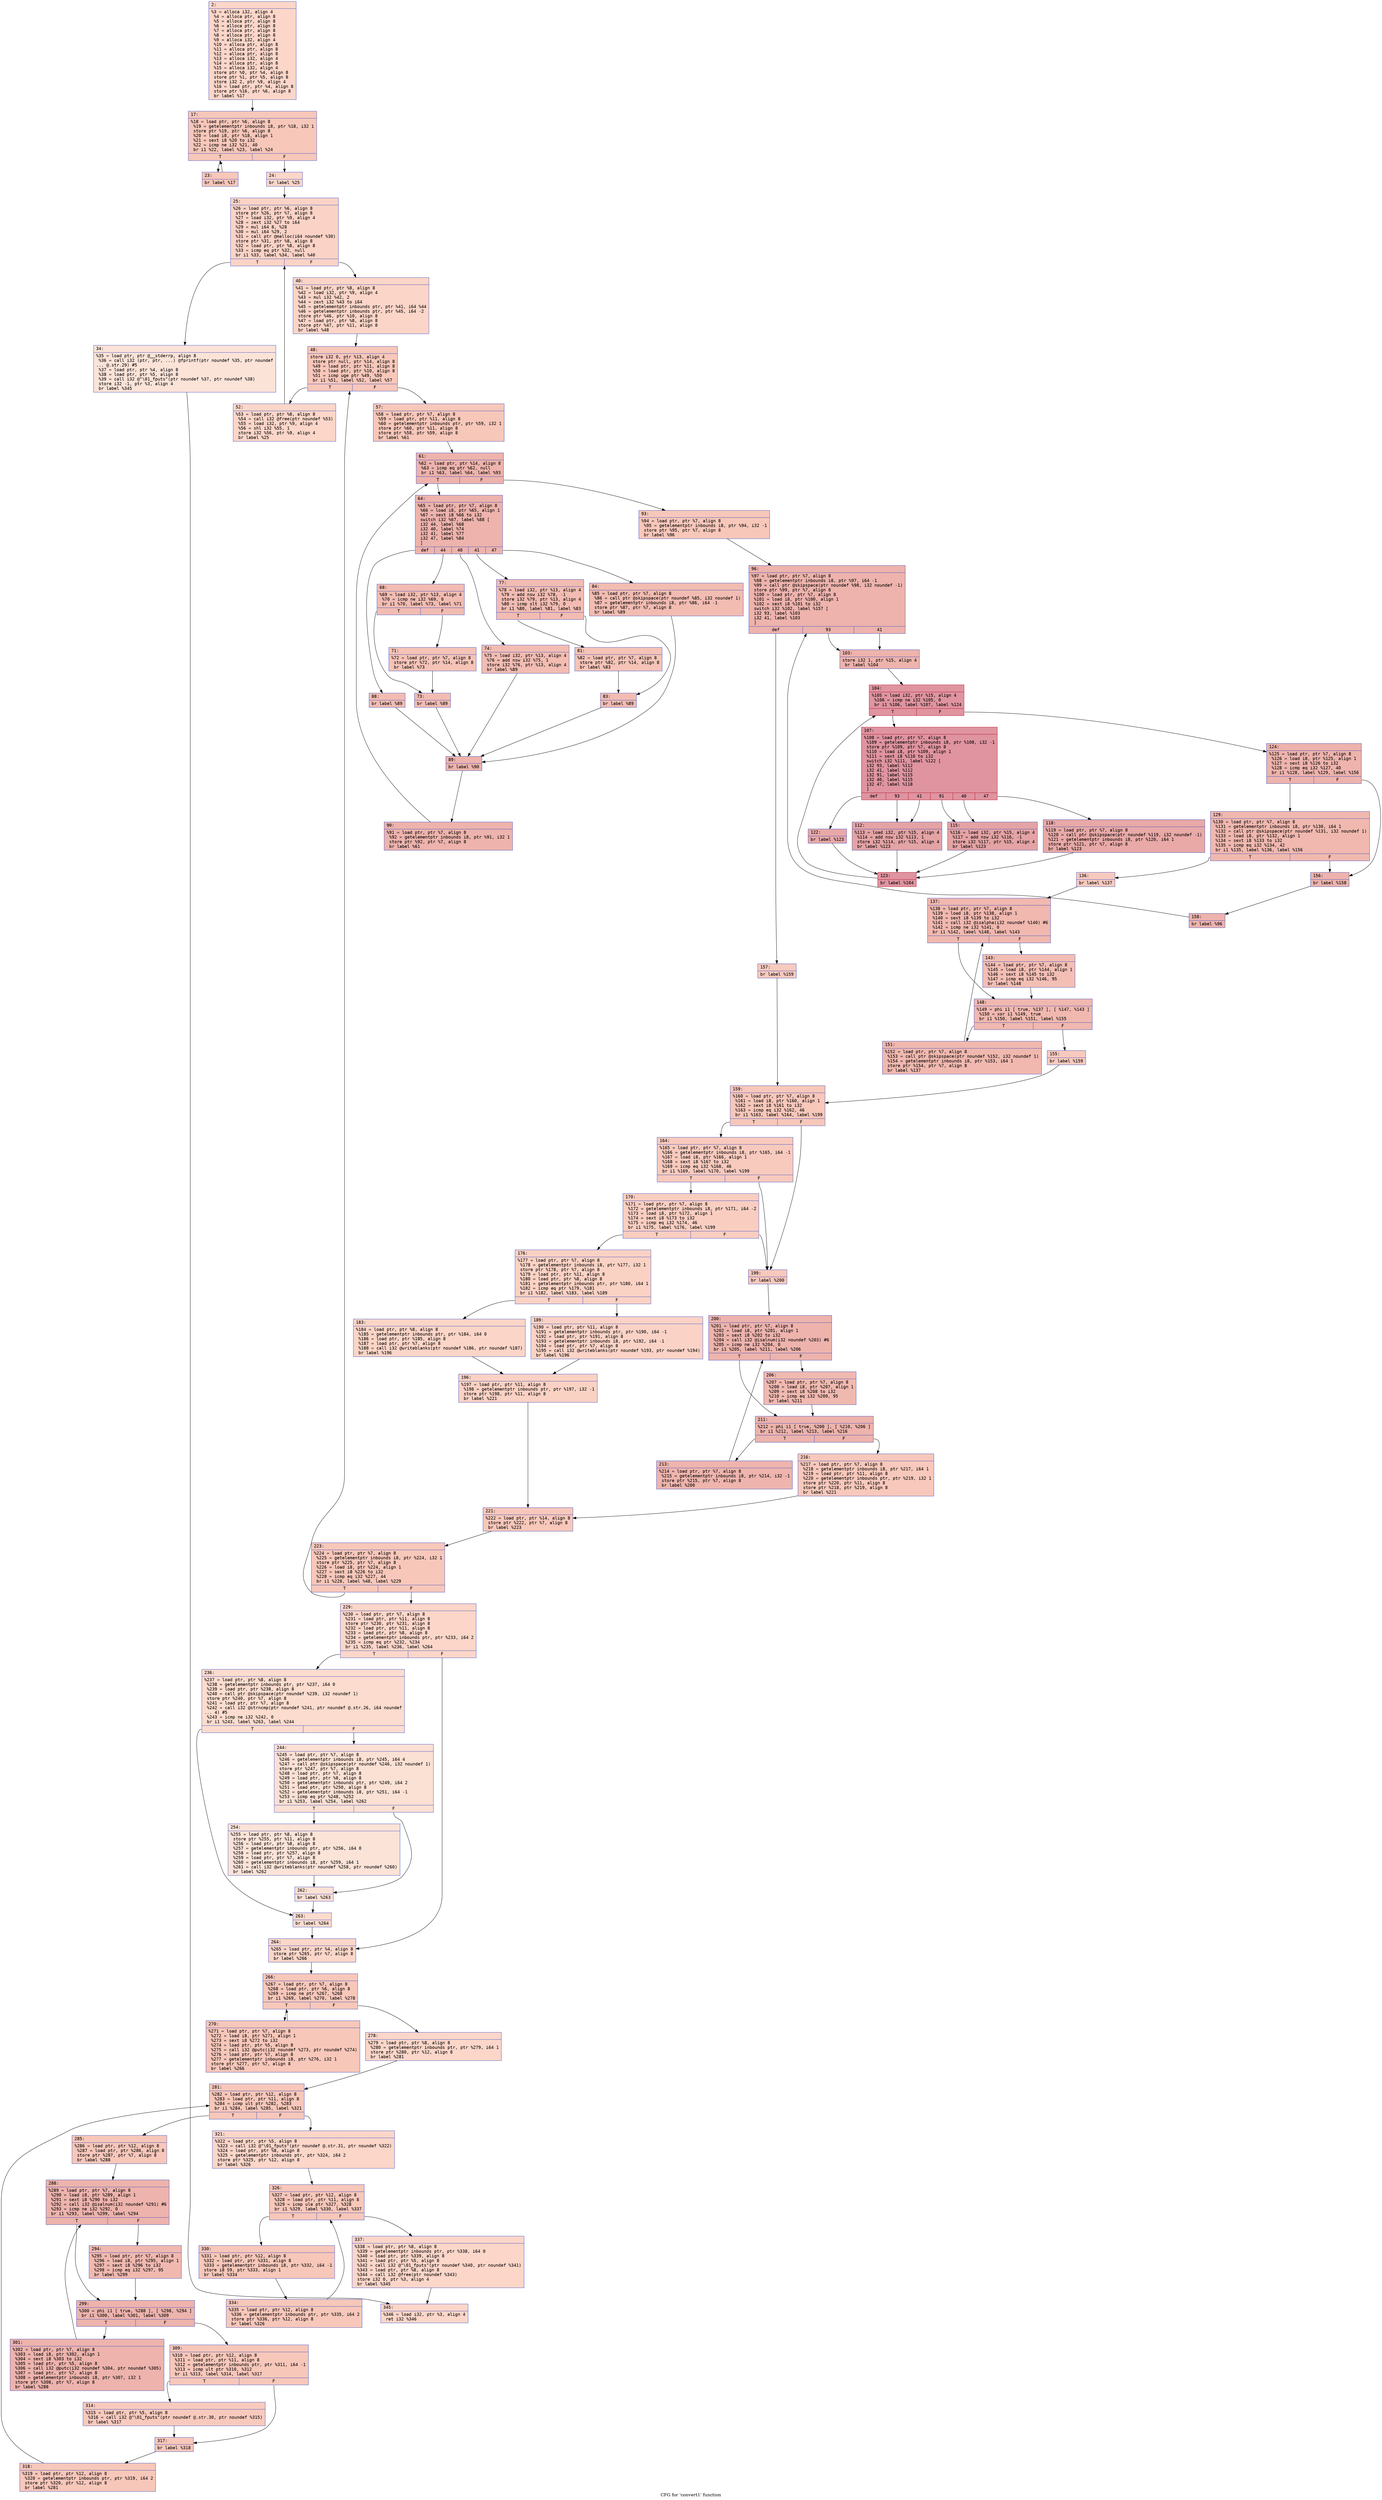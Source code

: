 digraph "CFG for 'convert1' function" {
	label="CFG for 'convert1' function";

	Node0x600000f0b700 [shape=record,color="#3d50c3ff", style=filled, fillcolor="#f6a38570" fontname="Courier",label="{2:\l|  %3 = alloca i32, align 4\l  %4 = alloca ptr, align 8\l  %5 = alloca ptr, align 8\l  %6 = alloca ptr, align 8\l  %7 = alloca ptr, align 8\l  %8 = alloca ptr, align 8\l  %9 = alloca i32, align 4\l  %10 = alloca ptr, align 8\l  %11 = alloca ptr, align 8\l  %12 = alloca ptr, align 8\l  %13 = alloca i32, align 4\l  %14 = alloca ptr, align 8\l  %15 = alloca i32, align 4\l  store ptr %0, ptr %4, align 8\l  store ptr %1, ptr %5, align 8\l  store i32 2, ptr %9, align 4\l  %16 = load ptr, ptr %4, align 8\l  store ptr %16, ptr %6, align 8\l  br label %17\l}"];
	Node0x600000f0b700 -> Node0x600000f0b750[tooltip="2 -> 17\nProbability 100.00%" ];
	Node0x600000f0b750 [shape=record,color="#3d50c3ff", style=filled, fillcolor="#ec7f6370" fontname="Courier",label="{17:\l|  %18 = load ptr, ptr %6, align 8\l  %19 = getelementptr inbounds i8, ptr %18, i32 1\l  store ptr %19, ptr %6, align 8\l  %20 = load i8, ptr %18, align 1\l  %21 = sext i8 %20 to i32\l  %22 = icmp ne i32 %21, 40\l  br i1 %22, label %23, label %24\l|{<s0>T|<s1>F}}"];
	Node0x600000f0b750:s0 -> Node0x600000f0b7a0[tooltip="17 -> 23\nProbability 96.88%" ];
	Node0x600000f0b750:s1 -> Node0x600000f0b7f0[tooltip="17 -> 24\nProbability 3.12%" ];
	Node0x600000f0b7a0 [shape=record,color="#3d50c3ff", style=filled, fillcolor="#ec7f6370" fontname="Courier",label="{23:\l|  br label %17\l}"];
	Node0x600000f0b7a0 -> Node0x600000f0b750[tooltip="23 -> 17\nProbability 100.00%" ];
	Node0x600000f0b7f0 [shape=record,color="#3d50c3ff", style=filled, fillcolor="#f6a38570" fontname="Courier",label="{24:\l|  br label %25\l}"];
	Node0x600000f0b7f0 -> Node0x600000f0b840[tooltip="24 -> 25\nProbability 100.00%" ];
	Node0x600000f0b840 [shape=record,color="#3d50c3ff", style=filled, fillcolor="#f59c7d70" fontname="Courier",label="{25:\l|  %26 = load ptr, ptr %6, align 8\l  store ptr %26, ptr %7, align 8\l  %27 = load i32, ptr %9, align 4\l  %28 = zext i32 %27 to i64\l  %29 = mul i64 8, %28\l  %30 = mul i64 %29, 2\l  %31 = call ptr @malloc(i64 noundef %30)\l  store ptr %31, ptr %8, align 8\l  %32 = load ptr, ptr %8, align 8\l  %33 = icmp eq ptr %32, null\l  br i1 %33, label %34, label %40\l|{<s0>T|<s1>F}}"];
	Node0x600000f0b840:s0 -> Node0x600000f0b890[tooltip="25 -> 34\nProbability 3.12%" ];
	Node0x600000f0b840:s1 -> Node0x600000f0b8e0[tooltip="25 -> 40\nProbability 96.88%" ];
	Node0x600000f0b890 [shape=record,color="#3d50c3ff", style=filled, fillcolor="#f6bfa670" fontname="Courier",label="{34:\l|  %35 = load ptr, ptr @__stderrp, align 8\l  %36 = call i32 (ptr, ptr, ...) @fprintf(ptr noundef %35, ptr noundef\l... @.str.29) #5\l  %37 = load ptr, ptr %4, align 8\l  %38 = load ptr, ptr %5, align 8\l  %39 = call i32 @\"\\01_fputs\"(ptr noundef %37, ptr noundef %38)\l  store i32 -1, ptr %3, align 4\l  br label %345\l}"];
	Node0x600000f0b890 -> Node0x600000f15180[tooltip="34 -> 345\nProbability 100.00%" ];
	Node0x600000f0b8e0 [shape=record,color="#3d50c3ff", style=filled, fillcolor="#f5a08170" fontname="Courier",label="{40:\l|  %41 = load ptr, ptr %8, align 8\l  %42 = load i32, ptr %9, align 4\l  %43 = mul i32 %42, 2\l  %44 = zext i32 %43 to i64\l  %45 = getelementptr inbounds ptr, ptr %41, i64 %44\l  %46 = getelementptr inbounds ptr, ptr %45, i64 -2\l  store ptr %46, ptr %10, align 8\l  %47 = load ptr, ptr %8, align 8\l  store ptr %47, ptr %11, align 8\l  br label %48\l}"];
	Node0x600000f0b8e0 -> Node0x600000f0b930[tooltip="40 -> 48\nProbability 100.00%" ];
	Node0x600000f0b930 [shape=record,color="#3d50c3ff", style=filled, fillcolor="#ec7f6370" fontname="Courier",label="{48:\l|  store i32 0, ptr %13, align 4\l  store ptr null, ptr %14, align 8\l  %49 = load ptr, ptr %11, align 8\l  %50 = load ptr, ptr %10, align 8\l  %51 = icmp uge ptr %49, %50\l  br i1 %51, label %52, label %57\l|{<s0>T|<s1>F}}"];
	Node0x600000f0b930:s0 -> Node0x600000f0b980[tooltip="48 -> 52\nProbability 3.12%" ];
	Node0x600000f0b930:s1 -> Node0x600000f0b9d0[tooltip="48 -> 57\nProbability 96.88%" ];
	Node0x600000f0b980 [shape=record,color="#3d50c3ff", style=filled, fillcolor="#f6a38570" fontname="Courier",label="{52:\l|  %53 = load ptr, ptr %8, align 8\l  %54 = call i32 @free(ptr noundef %53)\l  %55 = load i32, ptr %9, align 4\l  %56 = shl i32 %55, 1\l  store i32 %56, ptr %9, align 4\l  br label %25\l}"];
	Node0x600000f0b980 -> Node0x600000f0b840[tooltip="52 -> 25\nProbability 100.00%" ];
	Node0x600000f0b9d0 [shape=record,color="#3d50c3ff", style=filled, fillcolor="#ec7f6370" fontname="Courier",label="{57:\l|  %58 = load ptr, ptr %7, align 8\l  %59 = load ptr, ptr %11, align 8\l  %60 = getelementptr inbounds ptr, ptr %59, i32 1\l  store ptr %60, ptr %11, align 8\l  store ptr %58, ptr %59, align 8\l  br label %61\l}"];
	Node0x600000f0b9d0 -> Node0x600000f0ba20[tooltip="57 -> 61\nProbability 100.00%" ];
	Node0x600000f0ba20 [shape=record,color="#3d50c3ff", style=filled, fillcolor="#d6524470" fontname="Courier",label="{61:\l|  %62 = load ptr, ptr %14, align 8\l  %63 = icmp eq ptr %62, null\l  br i1 %63, label %64, label %93\l|{<s0>T|<s1>F}}"];
	Node0x600000f0ba20:s0 -> Node0x600000f0ba70[tooltip="61 -> 64\nProbability 96.88%" ];
	Node0x600000f0ba20:s1 -> Node0x600000f0be30[tooltip="61 -> 93\nProbability 3.12%" ];
	Node0x600000f0ba70 [shape=record,color="#3d50c3ff", style=filled, fillcolor="#d6524470" fontname="Courier",label="{64:\l|  %65 = load ptr, ptr %7, align 8\l  %66 = load i8, ptr %65, align 1\l  %67 = sext i8 %66 to i32\l  switch i32 %67, label %88 [\l    i32 44, label %68\l    i32 40, label %74\l    i32 41, label %77\l    i32 47, label %84\l  ]\l|{<s0>def|<s1>44|<s2>40|<s3>41|<s4>47}}"];
	Node0x600000f0ba70:s0 -> Node0x600000f0bd40[tooltip="64 -> 88\nProbability 20.00%" ];
	Node0x600000f0ba70:s1 -> Node0x600000f0bac0[tooltip="64 -> 68\nProbability 20.00%" ];
	Node0x600000f0ba70:s2 -> Node0x600000f0bbb0[tooltip="64 -> 74\nProbability 20.00%" ];
	Node0x600000f0ba70:s3 -> Node0x600000f0bc00[tooltip="64 -> 77\nProbability 20.00%" ];
	Node0x600000f0ba70:s4 -> Node0x600000f0bcf0[tooltip="64 -> 84\nProbability 20.00%" ];
	Node0x600000f0bac0 [shape=record,color="#3d50c3ff", style=filled, fillcolor="#e1675170" fontname="Courier",label="{68:\l|  %69 = load i32, ptr %13, align 4\l  %70 = icmp ne i32 %69, 0\l  br i1 %70, label %73, label %71\l|{<s0>T|<s1>F}}"];
	Node0x600000f0bac0:s0 -> Node0x600000f0bb60[tooltip="68 -> 73\nProbability 62.50%" ];
	Node0x600000f0bac0:s1 -> Node0x600000f0bb10[tooltip="68 -> 71\nProbability 37.50%" ];
	Node0x600000f0bb10 [shape=record,color="#3d50c3ff", style=filled, fillcolor="#e8765c70" fontname="Courier",label="{71:\l|  %72 = load ptr, ptr %7, align 8\l  store ptr %72, ptr %14, align 8\l  br label %73\l}"];
	Node0x600000f0bb10 -> Node0x600000f0bb60[tooltip="71 -> 73\nProbability 100.00%" ];
	Node0x600000f0bb60 [shape=record,color="#3d50c3ff", style=filled, fillcolor="#e1675170" fontname="Courier",label="{73:\l|  br label %89\l}"];
	Node0x600000f0bb60 -> Node0x600000f0bd90[tooltip="73 -> 89\nProbability 100.00%" ];
	Node0x600000f0bbb0 [shape=record,color="#3d50c3ff", style=filled, fillcolor="#e1675170" fontname="Courier",label="{74:\l|  %75 = load i32, ptr %13, align 4\l  %76 = add nsw i32 %75, 1\l  store i32 %76, ptr %13, align 4\l  br label %89\l}"];
	Node0x600000f0bbb0 -> Node0x600000f0bd90[tooltip="74 -> 89\nProbability 100.00%" ];
	Node0x600000f0bc00 [shape=record,color="#3d50c3ff", style=filled, fillcolor="#e1675170" fontname="Courier",label="{77:\l|  %78 = load i32, ptr %13, align 4\l  %79 = add nsw i32 %78, -1\l  store i32 %79, ptr %13, align 4\l  %80 = icmp slt i32 %79, 0\l  br i1 %80, label %81, label %83\l|{<s0>T|<s1>F}}"];
	Node0x600000f0bc00:s0 -> Node0x600000f0bc50[tooltip="77 -> 81\nProbability 37.50%" ];
	Node0x600000f0bc00:s1 -> Node0x600000f0bca0[tooltip="77 -> 83\nProbability 62.50%" ];
	Node0x600000f0bc50 [shape=record,color="#3d50c3ff", style=filled, fillcolor="#e8765c70" fontname="Courier",label="{81:\l|  %82 = load ptr, ptr %7, align 8\l  store ptr %82, ptr %14, align 8\l  br label %83\l}"];
	Node0x600000f0bc50 -> Node0x600000f0bca0[tooltip="81 -> 83\nProbability 100.00%" ];
	Node0x600000f0bca0 [shape=record,color="#3d50c3ff", style=filled, fillcolor="#e1675170" fontname="Courier",label="{83:\l|  br label %89\l}"];
	Node0x600000f0bca0 -> Node0x600000f0bd90[tooltip="83 -> 89\nProbability 100.00%" ];
	Node0x600000f0bcf0 [shape=record,color="#3d50c3ff", style=filled, fillcolor="#e1675170" fontname="Courier",label="{84:\l|  %85 = load ptr, ptr %7, align 8\l  %86 = call ptr @skipspace(ptr noundef %85, i32 noundef 1)\l  %87 = getelementptr inbounds i8, ptr %86, i64 -1\l  store ptr %87, ptr %7, align 8\l  br label %89\l}"];
	Node0x600000f0bcf0 -> Node0x600000f0bd90[tooltip="84 -> 89\nProbability 100.00%" ];
	Node0x600000f0bd40 [shape=record,color="#3d50c3ff", style=filled, fillcolor="#e1675170" fontname="Courier",label="{88:\l|  br label %89\l}"];
	Node0x600000f0bd40 -> Node0x600000f0bd90[tooltip="88 -> 89\nProbability 100.00%" ];
	Node0x600000f0bd90 [shape=record,color="#3d50c3ff", style=filled, fillcolor="#d6524470" fontname="Courier",label="{89:\l|  br label %90\l}"];
	Node0x600000f0bd90 -> Node0x600000f0bde0[tooltip="89 -> 90\nProbability 100.00%" ];
	Node0x600000f0bde0 [shape=record,color="#3d50c3ff", style=filled, fillcolor="#d6524470" fontname="Courier",label="{90:\l|  %91 = load ptr, ptr %7, align 8\l  %92 = getelementptr inbounds i8, ptr %91, i32 1\l  store ptr %92, ptr %7, align 8\l  br label %61\l}"];
	Node0x600000f0bde0 -> Node0x600000f0ba20[tooltip="90 -> 61\nProbability 100.00%" ];
	Node0x600000f0be30 [shape=record,color="#3d50c3ff", style=filled, fillcolor="#ec7f6370" fontname="Courier",label="{93:\l|  %94 = load ptr, ptr %7, align 8\l  %95 = getelementptr inbounds i8, ptr %94, i32 -1\l  store ptr %95, ptr %7, align 8\l  br label %96\l}"];
	Node0x600000f0be30 -> Node0x600000f0be80[tooltip="93 -> 96\nProbability 100.00%" ];
	Node0x600000f0be80 [shape=record,color="#3d50c3ff", style=filled, fillcolor="#d6524470" fontname="Courier",label="{96:\l|  %97 = load ptr, ptr %7, align 8\l  %98 = getelementptr inbounds i8, ptr %97, i64 -1\l  %99 = call ptr @skipspace(ptr noundef %98, i32 noundef -1)\l  store ptr %99, ptr %7, align 8\l  %100 = load ptr, ptr %7, align 8\l  %101 = load i8, ptr %100, align 1\l  %102 = sext i8 %101 to i32\l  switch i32 %102, label %157 [\l    i32 93, label %103\l    i32 41, label %103\l  ]\l|{<s0>def|<s1>93|<s2>41}}"];
	Node0x600000f0be80:s0 -> Node0x600000f14460[tooltip="96 -> 157\nProbability 1.59%" ];
	Node0x600000f0be80:s1 -> Node0x600000f0bed0[tooltip="96 -> 103\nProbability 98.41%" ];
	Node0x600000f0be80:s2 -> Node0x600000f0bed0[tooltip="96 -> 103\nProbability 98.41%" ];
	Node0x600000f0bed0 [shape=record,color="#3d50c3ff", style=filled, fillcolor="#d6524470" fontname="Courier",label="{103:\l|  store i32 1, ptr %15, align 4\l  br label %104\l}"];
	Node0x600000f0bed0 -> Node0x600000f0bf20[tooltip="103 -> 104\nProbability 100.00%" ];
	Node0x600000f0bf20 [shape=record,color="#b70d28ff", style=filled, fillcolor="#b70d2870" fontname="Courier",label="{104:\l|  %105 = load i32, ptr %15, align 4\l  %106 = icmp ne i32 %105, 0\l  br i1 %106, label %107, label %124\l|{<s0>T|<s1>F}}"];
	Node0x600000f0bf20:s0 -> Node0x600000f0bf70[tooltip="104 -> 107\nProbability 96.88%" ];
	Node0x600000f0bf20:s1 -> Node0x600000f14190[tooltip="104 -> 124\nProbability 3.12%" ];
	Node0x600000f0bf70 [shape=record,color="#b70d28ff", style=filled, fillcolor="#b70d2870" fontname="Courier",label="{107:\l|  %108 = load ptr, ptr %7, align 8\l  %109 = getelementptr inbounds i8, ptr %108, i32 -1\l  store ptr %109, ptr %7, align 8\l  %110 = load i8, ptr %109, align 1\l  %111 = sext i8 %110 to i32\l  switch i32 %111, label %122 [\l    i32 93, label %112\l    i32 41, label %112\l    i32 91, label %115\l    i32 40, label %115\l    i32 47, label %118\l  ]\l|{<s0>def|<s1>93|<s2>41|<s3>91|<s4>40|<s5>47}}"];
	Node0x600000f0bf70:s0 -> Node0x600000f140f0[tooltip="107 -> 122\nProbability 16.67%" ];
	Node0x600000f0bf70:s1 -> Node0x600000f14000[tooltip="107 -> 112\nProbability 33.33%" ];
	Node0x600000f0bf70:s2 -> Node0x600000f14000[tooltip="107 -> 112\nProbability 33.33%" ];
	Node0x600000f0bf70:s3 -> Node0x600000f14050[tooltip="107 -> 115\nProbability 33.33%" ];
	Node0x600000f0bf70:s4 -> Node0x600000f14050[tooltip="107 -> 115\nProbability 33.33%" ];
	Node0x600000f0bf70:s5 -> Node0x600000f140a0[tooltip="107 -> 118\nProbability 16.67%" ];
	Node0x600000f14000 [shape=record,color="#3d50c3ff", style=filled, fillcolor="#c32e3170" fontname="Courier",label="{112:\l|  %113 = load i32, ptr %15, align 4\l  %114 = add nsw i32 %113, 1\l  store i32 %114, ptr %15, align 4\l  br label %123\l}"];
	Node0x600000f14000 -> Node0x600000f14140[tooltip="112 -> 123\nProbability 100.00%" ];
	Node0x600000f14050 [shape=record,color="#3d50c3ff", style=filled, fillcolor="#c32e3170" fontname="Courier",label="{115:\l|  %116 = load i32, ptr %15, align 4\l  %117 = add nsw i32 %116, -1\l  store i32 %117, ptr %15, align 4\l  br label %123\l}"];
	Node0x600000f14050 -> Node0x600000f14140[tooltip="115 -> 123\nProbability 100.00%" ];
	Node0x600000f140a0 [shape=record,color="#3d50c3ff", style=filled, fillcolor="#ca3b3770" fontname="Courier",label="{118:\l|  %119 = load ptr, ptr %7, align 8\l  %120 = call ptr @skipspace(ptr noundef %119, i32 noundef -1)\l  %121 = getelementptr inbounds i8, ptr %120, i64 1\l  store ptr %121, ptr %7, align 8\l  br label %123\l}"];
	Node0x600000f140a0 -> Node0x600000f14140[tooltip="118 -> 123\nProbability 100.00%" ];
	Node0x600000f140f0 [shape=record,color="#3d50c3ff", style=filled, fillcolor="#ca3b3770" fontname="Courier",label="{122:\l|  br label %123\l}"];
	Node0x600000f140f0 -> Node0x600000f14140[tooltip="122 -> 123\nProbability 100.00%" ];
	Node0x600000f14140 [shape=record,color="#b70d28ff", style=filled, fillcolor="#b70d2870" fontname="Courier",label="{123:\l|  br label %104\l}"];
	Node0x600000f14140 -> Node0x600000f0bf20[tooltip="123 -> 104\nProbability 100.00%" ];
	Node0x600000f14190 [shape=record,color="#3d50c3ff", style=filled, fillcolor="#d6524470" fontname="Courier",label="{124:\l|  %125 = load ptr, ptr %7, align 8\l  %126 = load i8, ptr %125, align 1\l  %127 = sext i8 %126 to i32\l  %128 = icmp eq i32 %127, 40\l  br i1 %128, label %129, label %156\l|{<s0>T|<s1>F}}"];
	Node0x600000f14190:s0 -> Node0x600000f141e0[tooltip="124 -> 129\nProbability 50.00%" ];
	Node0x600000f14190:s1 -> Node0x600000f14410[tooltip="124 -> 156\nProbability 50.00%" ];
	Node0x600000f141e0 [shape=record,color="#3d50c3ff", style=filled, fillcolor="#dc5d4a70" fontname="Courier",label="{129:\l|  %130 = load ptr, ptr %7, align 8\l  %131 = getelementptr inbounds i8, ptr %130, i64 1\l  %132 = call ptr @skipspace(ptr noundef %131, i32 noundef 1)\l  %133 = load i8, ptr %132, align 1\l  %134 = sext i8 %133 to i32\l  %135 = icmp eq i32 %134, 42\l  br i1 %135, label %136, label %156\l|{<s0>T|<s1>F}}"];
	Node0x600000f141e0:s0 -> Node0x600000f14230[tooltip="129 -> 136\nProbability 3.12%" ];
	Node0x600000f141e0:s1 -> Node0x600000f14410[tooltip="129 -> 156\nProbability 96.88%" ];
	Node0x600000f14230 [shape=record,color="#3d50c3ff", style=filled, fillcolor="#ef886b70" fontname="Courier",label="{136:\l|  br label %137\l}"];
	Node0x600000f14230 -> Node0x600000f14280[tooltip="136 -> 137\nProbability 100.00%" ];
	Node0x600000f14280 [shape=record,color="#3d50c3ff", style=filled, fillcolor="#dc5d4a70" fontname="Courier",label="{137:\l|  %138 = load ptr, ptr %7, align 8\l  %139 = load i8, ptr %138, align 1\l  %140 = sext i8 %139 to i32\l  %141 = call i32 @isalpha(i32 noundef %140) #6\l  %142 = icmp ne i32 %141, 0\l  br i1 %142, label %148, label %143\l|{<s0>T|<s1>F}}"];
	Node0x600000f14280:s0 -> Node0x600000f14320[tooltip="137 -> 148\nProbability 62.50%" ];
	Node0x600000f14280:s1 -> Node0x600000f142d0[tooltip="137 -> 143\nProbability 37.50%" ];
	Node0x600000f142d0 [shape=record,color="#3d50c3ff", style=filled, fillcolor="#e36c5570" fontname="Courier",label="{143:\l|  %144 = load ptr, ptr %7, align 8\l  %145 = load i8, ptr %144, align 1\l  %146 = sext i8 %145 to i32\l  %147 = icmp eq i32 %146, 95\l  br label %148\l}"];
	Node0x600000f142d0 -> Node0x600000f14320[tooltip="143 -> 148\nProbability 100.00%" ];
	Node0x600000f14320 [shape=record,color="#3d50c3ff", style=filled, fillcolor="#dc5d4a70" fontname="Courier",label="{148:\l|  %149 = phi i1 [ true, %137 ], [ %147, %143 ]\l  %150 = xor i1 %149, true\l  br i1 %150, label %151, label %155\l|{<s0>T|<s1>F}}"];
	Node0x600000f14320:s0 -> Node0x600000f14370[tooltip="148 -> 151\nProbability 96.88%" ];
	Node0x600000f14320:s1 -> Node0x600000f143c0[tooltip="148 -> 155\nProbability 3.12%" ];
	Node0x600000f14370 [shape=record,color="#3d50c3ff", style=filled, fillcolor="#dc5d4a70" fontname="Courier",label="{151:\l|  %152 = load ptr, ptr %7, align 8\l  %153 = call ptr @skipspace(ptr noundef %152, i32 noundef 1)\l  %154 = getelementptr inbounds i8, ptr %153, i64 1\l  store ptr %154, ptr %7, align 8\l  br label %137\l}"];
	Node0x600000f14370 -> Node0x600000f14280[tooltip="151 -> 137\nProbability 100.00%" ];
	Node0x600000f143c0 [shape=record,color="#3d50c3ff", style=filled, fillcolor="#ef886b70" fontname="Courier",label="{155:\l|  br label %159\l}"];
	Node0x600000f143c0 -> Node0x600000f14500[tooltip="155 -> 159\nProbability 100.00%" ];
	Node0x600000f14410 [shape=record,color="#3d50c3ff", style=filled, fillcolor="#d6524470" fontname="Courier",label="{156:\l|  br label %158\l}"];
	Node0x600000f14410 -> Node0x600000f144b0[tooltip="156 -> 158\nProbability 100.00%" ];
	Node0x600000f14460 [shape=record,color="#3d50c3ff", style=filled, fillcolor="#ef886b70" fontname="Courier",label="{157:\l|  br label %159\l}"];
	Node0x600000f14460 -> Node0x600000f14500[tooltip="157 -> 159\nProbability 100.00%" ];
	Node0x600000f144b0 [shape=record,color="#3d50c3ff", style=filled, fillcolor="#d6524470" fontname="Courier",label="{158:\l|  br label %96\l}"];
	Node0x600000f144b0 -> Node0x600000f0be80[tooltip="158 -> 96\nProbability 100.00%" ];
	Node0x600000f14500 [shape=record,color="#3d50c3ff", style=filled, fillcolor="#ec7f6370" fontname="Courier",label="{159:\l|  %160 = load ptr, ptr %7, align 8\l  %161 = load i8, ptr %160, align 1\l  %162 = sext i8 %161 to i32\l  %163 = icmp eq i32 %162, 46\l  br i1 %163, label %164, label %199\l|{<s0>T|<s1>F}}"];
	Node0x600000f14500:s0 -> Node0x600000f14550[tooltip="159 -> 164\nProbability 50.00%" ];
	Node0x600000f14500:s1 -> Node0x600000f14730[tooltip="159 -> 199\nProbability 50.00%" ];
	Node0x600000f14550 [shape=record,color="#3d50c3ff", style=filled, fillcolor="#ef886b70" fontname="Courier",label="{164:\l|  %165 = load ptr, ptr %7, align 8\l  %166 = getelementptr inbounds i8, ptr %165, i64 -1\l  %167 = load i8, ptr %166, align 1\l  %168 = sext i8 %167 to i32\l  %169 = icmp eq i32 %168, 46\l  br i1 %169, label %170, label %199\l|{<s0>T|<s1>F}}"];
	Node0x600000f14550:s0 -> Node0x600000f145a0[tooltip="164 -> 170\nProbability 50.00%" ];
	Node0x600000f14550:s1 -> Node0x600000f14730[tooltip="164 -> 199\nProbability 50.00%" ];
	Node0x600000f145a0 [shape=record,color="#3d50c3ff", style=filled, fillcolor="#f2907270" fontname="Courier",label="{170:\l|  %171 = load ptr, ptr %7, align 8\l  %172 = getelementptr inbounds i8, ptr %171, i64 -2\l  %173 = load i8, ptr %172, align 1\l  %174 = sext i8 %173 to i32\l  %175 = icmp eq i32 %174, 46\l  br i1 %175, label %176, label %199\l|{<s0>T|<s1>F}}"];
	Node0x600000f145a0:s0 -> Node0x600000f145f0[tooltip="170 -> 176\nProbability 50.00%" ];
	Node0x600000f145a0:s1 -> Node0x600000f14730[tooltip="170 -> 199\nProbability 50.00%" ];
	Node0x600000f145f0 [shape=record,color="#3d50c3ff", style=filled, fillcolor="#f4987a70" fontname="Courier",label="{176:\l|  %177 = load ptr, ptr %7, align 8\l  %178 = getelementptr inbounds i8, ptr %177, i32 1\l  store ptr %178, ptr %7, align 8\l  %179 = load ptr, ptr %11, align 8\l  %180 = load ptr, ptr %8, align 8\l  %181 = getelementptr inbounds ptr, ptr %180, i64 1\l  %182 = icmp eq ptr %179, %181\l  br i1 %182, label %183, label %189\l|{<s0>T|<s1>F}}"];
	Node0x600000f145f0:s0 -> Node0x600000f14640[tooltip="176 -> 183\nProbability 37.50%" ];
	Node0x600000f145f0:s1 -> Node0x600000f14690[tooltip="176 -> 189\nProbability 62.50%" ];
	Node0x600000f14640 [shape=record,color="#3d50c3ff", style=filled, fillcolor="#f5a08170" fontname="Courier",label="{183:\l|  %184 = load ptr, ptr %8, align 8\l  %185 = getelementptr inbounds ptr, ptr %184, i64 0\l  %186 = load ptr, ptr %185, align 8\l  %187 = load ptr, ptr %7, align 8\l  %188 = call i32 @writeblanks(ptr noundef %186, ptr noundef %187)\l  br label %196\l}"];
	Node0x600000f14640 -> Node0x600000f146e0[tooltip="183 -> 196\nProbability 100.00%" ];
	Node0x600000f14690 [shape=record,color="#3d50c3ff", style=filled, fillcolor="#f59c7d70" fontname="Courier",label="{189:\l|  %190 = load ptr, ptr %11, align 8\l  %191 = getelementptr inbounds ptr, ptr %190, i64 -1\l  %192 = load ptr, ptr %191, align 8\l  %193 = getelementptr inbounds i8, ptr %192, i64 -1\l  %194 = load ptr, ptr %7, align 8\l  %195 = call i32 @writeblanks(ptr noundef %193, ptr noundef %194)\l  br label %196\l}"];
	Node0x600000f14690 -> Node0x600000f146e0[tooltip="189 -> 196\nProbability 100.00%" ];
	Node0x600000f146e0 [shape=record,color="#3d50c3ff", style=filled, fillcolor="#f4987a70" fontname="Courier",label="{196:\l|  %197 = load ptr, ptr %11, align 8\l  %198 = getelementptr inbounds ptr, ptr %197, i32 -1\l  store ptr %198, ptr %11, align 8\l  br label %221\l}"];
	Node0x600000f146e0 -> Node0x600000f14910[tooltip="196 -> 221\nProbability 100.00%" ];
	Node0x600000f14730 [shape=record,color="#3d50c3ff", style=filled, fillcolor="#ed836670" fontname="Courier",label="{199:\l|  br label %200\l}"];
	Node0x600000f14730 -> Node0x600000f14780[tooltip="199 -> 200\nProbability 100.00%" ];
	Node0x600000f14780 [shape=record,color="#3d50c3ff", style=filled, fillcolor="#d6524470" fontname="Courier",label="{200:\l|  %201 = load ptr, ptr %7, align 8\l  %202 = load i8, ptr %201, align 1\l  %203 = sext i8 %202 to i32\l  %204 = call i32 @isalnum(i32 noundef %203) #6\l  %205 = icmp ne i32 %204, 0\l  br i1 %205, label %211, label %206\l|{<s0>T|<s1>F}}"];
	Node0x600000f14780:s0 -> Node0x600000f14820[tooltip="200 -> 211\nProbability 62.50%" ];
	Node0x600000f14780:s1 -> Node0x600000f147d0[tooltip="200 -> 206\nProbability 37.50%" ];
	Node0x600000f147d0 [shape=record,color="#3d50c3ff", style=filled, fillcolor="#de614d70" fontname="Courier",label="{206:\l|  %207 = load ptr, ptr %7, align 8\l  %208 = load i8, ptr %207, align 1\l  %209 = sext i8 %208 to i32\l  %210 = icmp eq i32 %209, 95\l  br label %211\l}"];
	Node0x600000f147d0 -> Node0x600000f14820[tooltip="206 -> 211\nProbability 100.00%" ];
	Node0x600000f14820 [shape=record,color="#3d50c3ff", style=filled, fillcolor="#d6524470" fontname="Courier",label="{211:\l|  %212 = phi i1 [ true, %200 ], [ %210, %206 ]\l  br i1 %212, label %213, label %216\l|{<s0>T|<s1>F}}"];
	Node0x600000f14820:s0 -> Node0x600000f14870[tooltip="211 -> 213\nProbability 96.88%" ];
	Node0x600000f14820:s1 -> Node0x600000f148c0[tooltip="211 -> 216\nProbability 3.12%" ];
	Node0x600000f14870 [shape=record,color="#3d50c3ff", style=filled, fillcolor="#d8564670" fontname="Courier",label="{213:\l|  %214 = load ptr, ptr %7, align 8\l  %215 = getelementptr inbounds i8, ptr %214, i32 -1\l  store ptr %215, ptr %7, align 8\l  br label %200\l}"];
	Node0x600000f14870 -> Node0x600000f14780[tooltip="213 -> 200\nProbability 100.00%" ];
	Node0x600000f148c0 [shape=record,color="#3d50c3ff", style=filled, fillcolor="#ed836670" fontname="Courier",label="{216:\l|  %217 = load ptr, ptr %7, align 8\l  %218 = getelementptr inbounds i8, ptr %217, i64 1\l  %219 = load ptr, ptr %11, align 8\l  %220 = getelementptr inbounds ptr, ptr %219, i32 1\l  store ptr %220, ptr %11, align 8\l  store ptr %218, ptr %219, align 8\l  br label %221\l}"];
	Node0x600000f148c0 -> Node0x600000f14910[tooltip="216 -> 221\nProbability 100.00%" ];
	Node0x600000f14910 [shape=record,color="#3d50c3ff", style=filled, fillcolor="#ec7f6370" fontname="Courier",label="{221:\l|  %222 = load ptr, ptr %14, align 8\l  store ptr %222, ptr %7, align 8\l  br label %223\l}"];
	Node0x600000f14910 -> Node0x600000f14960[tooltip="221 -> 223\nProbability 100.00%" ];
	Node0x600000f14960 [shape=record,color="#3d50c3ff", style=filled, fillcolor="#ec7f6370" fontname="Courier",label="{223:\l|  %224 = load ptr, ptr %7, align 8\l  %225 = getelementptr inbounds i8, ptr %224, i32 1\l  store ptr %225, ptr %7, align 8\l  %226 = load i8, ptr %224, align 1\l  %227 = sext i8 %226 to i32\l  %228 = icmp eq i32 %227, 44\l  br i1 %228, label %48, label %229\l|{<s0>T|<s1>F}}"];
	Node0x600000f14960:s0 -> Node0x600000f0b930[tooltip="223 -> 48\nProbability 96.88%" ];
	Node0x600000f14960:s1 -> Node0x600000f149b0[tooltip="223 -> 229\nProbability 3.12%" ];
	Node0x600000f149b0 [shape=record,color="#3d50c3ff", style=filled, fillcolor="#f6a38570" fontname="Courier",label="{229:\l|  %230 = load ptr, ptr %7, align 8\l  %231 = load ptr, ptr %11, align 8\l  store ptr %230, ptr %231, align 8\l  %232 = load ptr, ptr %11, align 8\l  %233 = load ptr, ptr %8, align 8\l  %234 = getelementptr inbounds ptr, ptr %233, i64 2\l  %235 = icmp eq ptr %232, %234\l  br i1 %235, label %236, label %264\l|{<s0>T|<s1>F}}"];
	Node0x600000f149b0:s0 -> Node0x600000f14a00[tooltip="229 -> 236\nProbability 37.50%" ];
	Node0x600000f149b0:s1 -> Node0x600000f14b90[tooltip="229 -> 264\nProbability 62.50%" ];
	Node0x600000f14a00 [shape=record,color="#3d50c3ff", style=filled, fillcolor="#f7af9170" fontname="Courier",label="{236:\l|  %237 = load ptr, ptr %8, align 8\l  %238 = getelementptr inbounds ptr, ptr %237, i64 0\l  %239 = load ptr, ptr %238, align 8\l  %240 = call ptr @skipspace(ptr noundef %239, i32 noundef 1)\l  store ptr %240, ptr %7, align 8\l  %241 = load ptr, ptr %7, align 8\l  %242 = call i32 @strncmp(ptr noundef %241, ptr noundef @.str.26, i64 noundef\l... 4) #5\l  %243 = icmp ne i32 %242, 0\l  br i1 %243, label %263, label %244\l|{<s0>T|<s1>F}}"];
	Node0x600000f14a00:s0 -> Node0x600000f14b40[tooltip="236 -> 263\nProbability 62.50%" ];
	Node0x600000f14a00:s1 -> Node0x600000f14a50[tooltip="236 -> 244\nProbability 37.50%" ];
	Node0x600000f14a50 [shape=record,color="#3d50c3ff", style=filled, fillcolor="#f7b99e70" fontname="Courier",label="{244:\l|  %245 = load ptr, ptr %7, align 8\l  %246 = getelementptr inbounds i8, ptr %245, i64 4\l  %247 = call ptr @skipspace(ptr noundef %246, i32 noundef 1)\l  store ptr %247, ptr %7, align 8\l  %248 = load ptr, ptr %7, align 8\l  %249 = load ptr, ptr %8, align 8\l  %250 = getelementptr inbounds ptr, ptr %249, i64 2\l  %251 = load ptr, ptr %250, align 8\l  %252 = getelementptr inbounds i8, ptr %251, i64 -1\l  %253 = icmp eq ptr %248, %252\l  br i1 %253, label %254, label %262\l|{<s0>T|<s1>F}}"];
	Node0x600000f14a50:s0 -> Node0x600000f14aa0[tooltip="244 -> 254\nProbability 37.50%" ];
	Node0x600000f14a50:s1 -> Node0x600000f14af0[tooltip="244 -> 262\nProbability 62.50%" ];
	Node0x600000f14aa0 [shape=record,color="#3d50c3ff", style=filled, fillcolor="#f6bfa670" fontname="Courier",label="{254:\l|  %255 = load ptr, ptr %8, align 8\l  store ptr %255, ptr %11, align 8\l  %256 = load ptr, ptr %8, align 8\l  %257 = getelementptr inbounds ptr, ptr %256, i64 0\l  %258 = load ptr, ptr %257, align 8\l  %259 = load ptr, ptr %7, align 8\l  %260 = getelementptr inbounds i8, ptr %259, i64 1\l  %261 = call i32 @writeblanks(ptr noundef %258, ptr noundef %260)\l  br label %262\l}"];
	Node0x600000f14aa0 -> Node0x600000f14af0[tooltip="254 -> 262\nProbability 100.00%" ];
	Node0x600000f14af0 [shape=record,color="#3d50c3ff", style=filled, fillcolor="#f7b99e70" fontname="Courier",label="{262:\l|  br label %263\l}"];
	Node0x600000f14af0 -> Node0x600000f14b40[tooltip="262 -> 263\nProbability 100.00%" ];
	Node0x600000f14b40 [shape=record,color="#3d50c3ff", style=filled, fillcolor="#f7af9170" fontname="Courier",label="{263:\l|  br label %264\l}"];
	Node0x600000f14b40 -> Node0x600000f14b90[tooltip="263 -> 264\nProbability 100.00%" ];
	Node0x600000f14b90 [shape=record,color="#3d50c3ff", style=filled, fillcolor="#f6a38570" fontname="Courier",label="{264:\l|  %265 = load ptr, ptr %4, align 8\l  store ptr %265, ptr %7, align 8\l  br label %266\l}"];
	Node0x600000f14b90 -> Node0x600000f14be0[tooltip="264 -> 266\nProbability 100.00%" ];
	Node0x600000f14be0 [shape=record,color="#3d50c3ff", style=filled, fillcolor="#ec7f6370" fontname="Courier",label="{266:\l|  %267 = load ptr, ptr %7, align 8\l  %268 = load ptr, ptr %6, align 8\l  %269 = icmp ne ptr %267, %268\l  br i1 %269, label %270, label %278\l|{<s0>T|<s1>F}}"];
	Node0x600000f14be0:s0 -> Node0x600000f14c30[tooltip="266 -> 270\nProbability 96.88%" ];
	Node0x600000f14be0:s1 -> Node0x600000f14c80[tooltip="266 -> 278\nProbability 3.12%" ];
	Node0x600000f14c30 [shape=record,color="#3d50c3ff", style=filled, fillcolor="#ec7f6370" fontname="Courier",label="{270:\l|  %271 = load ptr, ptr %7, align 8\l  %272 = load i8, ptr %271, align 1\l  %273 = sext i8 %272 to i32\l  %274 = load ptr, ptr %5, align 8\l  %275 = call i32 @putc(i32 noundef %273, ptr noundef %274)\l  %276 = load ptr, ptr %7, align 8\l  %277 = getelementptr inbounds i8, ptr %276, i32 1\l  store ptr %277, ptr %7, align 8\l  br label %266\l}"];
	Node0x600000f14c30 -> Node0x600000f14be0[tooltip="270 -> 266\nProbability 100.00%" ];
	Node0x600000f14c80 [shape=record,color="#3d50c3ff", style=filled, fillcolor="#f6a38570" fontname="Courier",label="{278:\l|  %279 = load ptr, ptr %8, align 8\l  %280 = getelementptr inbounds ptr, ptr %279, i64 1\l  store ptr %280, ptr %12, align 8\l  br label %281\l}"];
	Node0x600000f14c80 -> Node0x600000f14cd0[tooltip="278 -> 281\nProbability 100.00%" ];
	Node0x600000f14cd0 [shape=record,color="#3d50c3ff", style=filled, fillcolor="#ec7f6370" fontname="Courier",label="{281:\l|  %282 = load ptr, ptr %12, align 8\l  %283 = load ptr, ptr %11, align 8\l  %284 = icmp ult ptr %282, %283\l  br i1 %284, label %285, label %321\l|{<s0>T|<s1>F}}"];
	Node0x600000f14cd0:s0 -> Node0x600000f14d20[tooltip="281 -> 285\nProbability 96.88%" ];
	Node0x600000f14cd0:s1 -> Node0x600000f14ff0[tooltip="281 -> 321\nProbability 3.12%" ];
	Node0x600000f14d20 [shape=record,color="#3d50c3ff", style=filled, fillcolor="#ec7f6370" fontname="Courier",label="{285:\l|  %286 = load ptr, ptr %12, align 8\l  %287 = load ptr, ptr %286, align 8\l  store ptr %287, ptr %7, align 8\l  br label %288\l}"];
	Node0x600000f14d20 -> Node0x600000f14d70[tooltip="285 -> 288\nProbability 100.00%" ];
	Node0x600000f14d70 [shape=record,color="#3d50c3ff", style=filled, fillcolor="#d6524470" fontname="Courier",label="{288:\l|  %289 = load ptr, ptr %7, align 8\l  %290 = load i8, ptr %289, align 1\l  %291 = sext i8 %290 to i32\l  %292 = call i32 @isalnum(i32 noundef %291) #6\l  %293 = icmp ne i32 %292, 0\l  br i1 %293, label %299, label %294\l|{<s0>T|<s1>F}}"];
	Node0x600000f14d70:s0 -> Node0x600000f14e10[tooltip="288 -> 299\nProbability 62.50%" ];
	Node0x600000f14d70:s1 -> Node0x600000f14dc0[tooltip="288 -> 294\nProbability 37.50%" ];
	Node0x600000f14dc0 [shape=record,color="#3d50c3ff", style=filled, fillcolor="#de614d70" fontname="Courier",label="{294:\l|  %295 = load ptr, ptr %7, align 8\l  %296 = load i8, ptr %295, align 1\l  %297 = sext i8 %296 to i32\l  %298 = icmp eq i32 %297, 95\l  br label %299\l}"];
	Node0x600000f14dc0 -> Node0x600000f14e10[tooltip="294 -> 299\nProbability 100.00%" ];
	Node0x600000f14e10 [shape=record,color="#3d50c3ff", style=filled, fillcolor="#d6524470" fontname="Courier",label="{299:\l|  %300 = phi i1 [ true, %288 ], [ %298, %294 ]\l  br i1 %300, label %301, label %309\l|{<s0>T|<s1>F}}"];
	Node0x600000f14e10:s0 -> Node0x600000f14e60[tooltip="299 -> 301\nProbability 96.88%" ];
	Node0x600000f14e10:s1 -> Node0x600000f14eb0[tooltip="299 -> 309\nProbability 3.12%" ];
	Node0x600000f14e60 [shape=record,color="#3d50c3ff", style=filled, fillcolor="#d6524470" fontname="Courier",label="{301:\l|  %302 = load ptr, ptr %7, align 8\l  %303 = load i8, ptr %302, align 1\l  %304 = sext i8 %303 to i32\l  %305 = load ptr, ptr %5, align 8\l  %306 = call i32 @putc(i32 noundef %304, ptr noundef %305)\l  %307 = load ptr, ptr %7, align 8\l  %308 = getelementptr inbounds i8, ptr %307, i32 1\l  store ptr %308, ptr %7, align 8\l  br label %288\l}"];
	Node0x600000f14e60 -> Node0x600000f14d70[tooltip="301 -> 288\nProbability 100.00%" ];
	Node0x600000f14eb0 [shape=record,color="#3d50c3ff", style=filled, fillcolor="#ec7f6370" fontname="Courier",label="{309:\l|  %310 = load ptr, ptr %12, align 8\l  %311 = load ptr, ptr %11, align 8\l  %312 = getelementptr inbounds ptr, ptr %311, i64 -1\l  %313 = icmp ult ptr %310, %312\l  br i1 %313, label %314, label %317\l|{<s0>T|<s1>F}}"];
	Node0x600000f14eb0:s0 -> Node0x600000f14f00[tooltip="309 -> 314\nProbability 50.00%" ];
	Node0x600000f14eb0:s1 -> Node0x600000f14f50[tooltip="309 -> 317\nProbability 50.00%" ];
	Node0x600000f14f00 [shape=record,color="#3d50c3ff", style=filled, fillcolor="#ef886b70" fontname="Courier",label="{314:\l|  %315 = load ptr, ptr %5, align 8\l  %316 = call i32 @\"\\01_fputs\"(ptr noundef @.str.30, ptr noundef %315)\l  br label %317\l}"];
	Node0x600000f14f00 -> Node0x600000f14f50[tooltip="314 -> 317\nProbability 100.00%" ];
	Node0x600000f14f50 [shape=record,color="#3d50c3ff", style=filled, fillcolor="#ec7f6370" fontname="Courier",label="{317:\l|  br label %318\l}"];
	Node0x600000f14f50 -> Node0x600000f14fa0[tooltip="317 -> 318\nProbability 100.00%" ];
	Node0x600000f14fa0 [shape=record,color="#3d50c3ff", style=filled, fillcolor="#ec7f6370" fontname="Courier",label="{318:\l|  %319 = load ptr, ptr %12, align 8\l  %320 = getelementptr inbounds ptr, ptr %319, i64 2\l  store ptr %320, ptr %12, align 8\l  br label %281\l}"];
	Node0x600000f14fa0 -> Node0x600000f14cd0[tooltip="318 -> 281\nProbability 100.00%" ];
	Node0x600000f14ff0 [shape=record,color="#3d50c3ff", style=filled, fillcolor="#f6a38570" fontname="Courier",label="{321:\l|  %322 = load ptr, ptr %5, align 8\l  %323 = call i32 @\"\\01_fputs\"(ptr noundef @.str.31, ptr noundef %322)\l  %324 = load ptr, ptr %8, align 8\l  %325 = getelementptr inbounds ptr, ptr %324, i64 2\l  store ptr %325, ptr %12, align 8\l  br label %326\l}"];
	Node0x600000f14ff0 -> Node0x600000f15040[tooltip="321 -> 326\nProbability 100.00%" ];
	Node0x600000f15040 [shape=record,color="#3d50c3ff", style=filled, fillcolor="#ec7f6370" fontname="Courier",label="{326:\l|  %327 = load ptr, ptr %12, align 8\l  %328 = load ptr, ptr %11, align 8\l  %329 = icmp ule ptr %327, %328\l  br i1 %329, label %330, label %337\l|{<s0>T|<s1>F}}"];
	Node0x600000f15040:s0 -> Node0x600000f15090[tooltip="326 -> 330\nProbability 96.88%" ];
	Node0x600000f15040:s1 -> Node0x600000f15130[tooltip="326 -> 337\nProbability 3.12%" ];
	Node0x600000f15090 [shape=record,color="#3d50c3ff", style=filled, fillcolor="#ec7f6370" fontname="Courier",label="{330:\l|  %331 = load ptr, ptr %12, align 8\l  %332 = load ptr, ptr %331, align 8\l  %333 = getelementptr inbounds i8, ptr %332, i64 -1\l  store i8 59, ptr %333, align 1\l  br label %334\l}"];
	Node0x600000f15090 -> Node0x600000f150e0[tooltip="330 -> 334\nProbability 100.00%" ];
	Node0x600000f150e0 [shape=record,color="#3d50c3ff", style=filled, fillcolor="#ec7f6370" fontname="Courier",label="{334:\l|  %335 = load ptr, ptr %12, align 8\l  %336 = getelementptr inbounds ptr, ptr %335, i64 2\l  store ptr %336, ptr %12, align 8\l  br label %326\l}"];
	Node0x600000f150e0 -> Node0x600000f15040[tooltip="334 -> 326\nProbability 100.00%" ];
	Node0x600000f15130 [shape=record,color="#3d50c3ff", style=filled, fillcolor="#f6a38570" fontname="Courier",label="{337:\l|  %338 = load ptr, ptr %8, align 8\l  %339 = getelementptr inbounds ptr, ptr %338, i64 0\l  %340 = load ptr, ptr %339, align 8\l  %341 = load ptr, ptr %5, align 8\l  %342 = call i32 @\"\\01_fputs\"(ptr noundef %340, ptr noundef %341)\l  %343 = load ptr, ptr %8, align 8\l  %344 = call i32 @free(ptr noundef %343)\l  store i32 0, ptr %3, align 4\l  br label %345\l}"];
	Node0x600000f15130 -> Node0x600000f15180[tooltip="337 -> 345\nProbability 100.00%" ];
	Node0x600000f15180 [shape=record,color="#3d50c3ff", style=filled, fillcolor="#f6a38570" fontname="Courier",label="{345:\l|  %346 = load i32, ptr %3, align 4\l  ret i32 %346\l}"];
}
